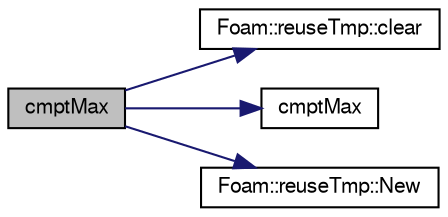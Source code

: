digraph "cmptMax"
{
  bgcolor="transparent";
  edge [fontname="FreeSans",fontsize="10",labelfontname="FreeSans",labelfontsize="10"];
  node [fontname="FreeSans",fontsize="10",shape=record];
  rankdir="LR";
  Node67067 [label="cmptMax",height=0.2,width=0.4,color="black", fillcolor="grey75", style="filled", fontcolor="black"];
  Node67067 -> Node67068 [color="midnightblue",fontsize="10",style="solid",fontname="FreeSans"];
  Node67068 [label="Foam::reuseTmp::clear",height=0.2,width=0.4,color="black",URL="$a26478.html#a8ca867fc602373164df237bfc74061d3"];
  Node67067 -> Node67069 [color="midnightblue",fontsize="10",style="solid",fontname="FreeSans"];
  Node67069 [label="cmptMax",height=0.2,width=0.4,color="black",URL="$a21124.html#ab0e593317f8c0ebd299809089f27b307"];
  Node67067 -> Node67070 [color="midnightblue",fontsize="10",style="solid",fontname="FreeSans"];
  Node67070 [label="Foam::reuseTmp::New",height=0.2,width=0.4,color="black",URL="$a26478.html#a9776d70803cae65094c1c967216fed43"];
}
